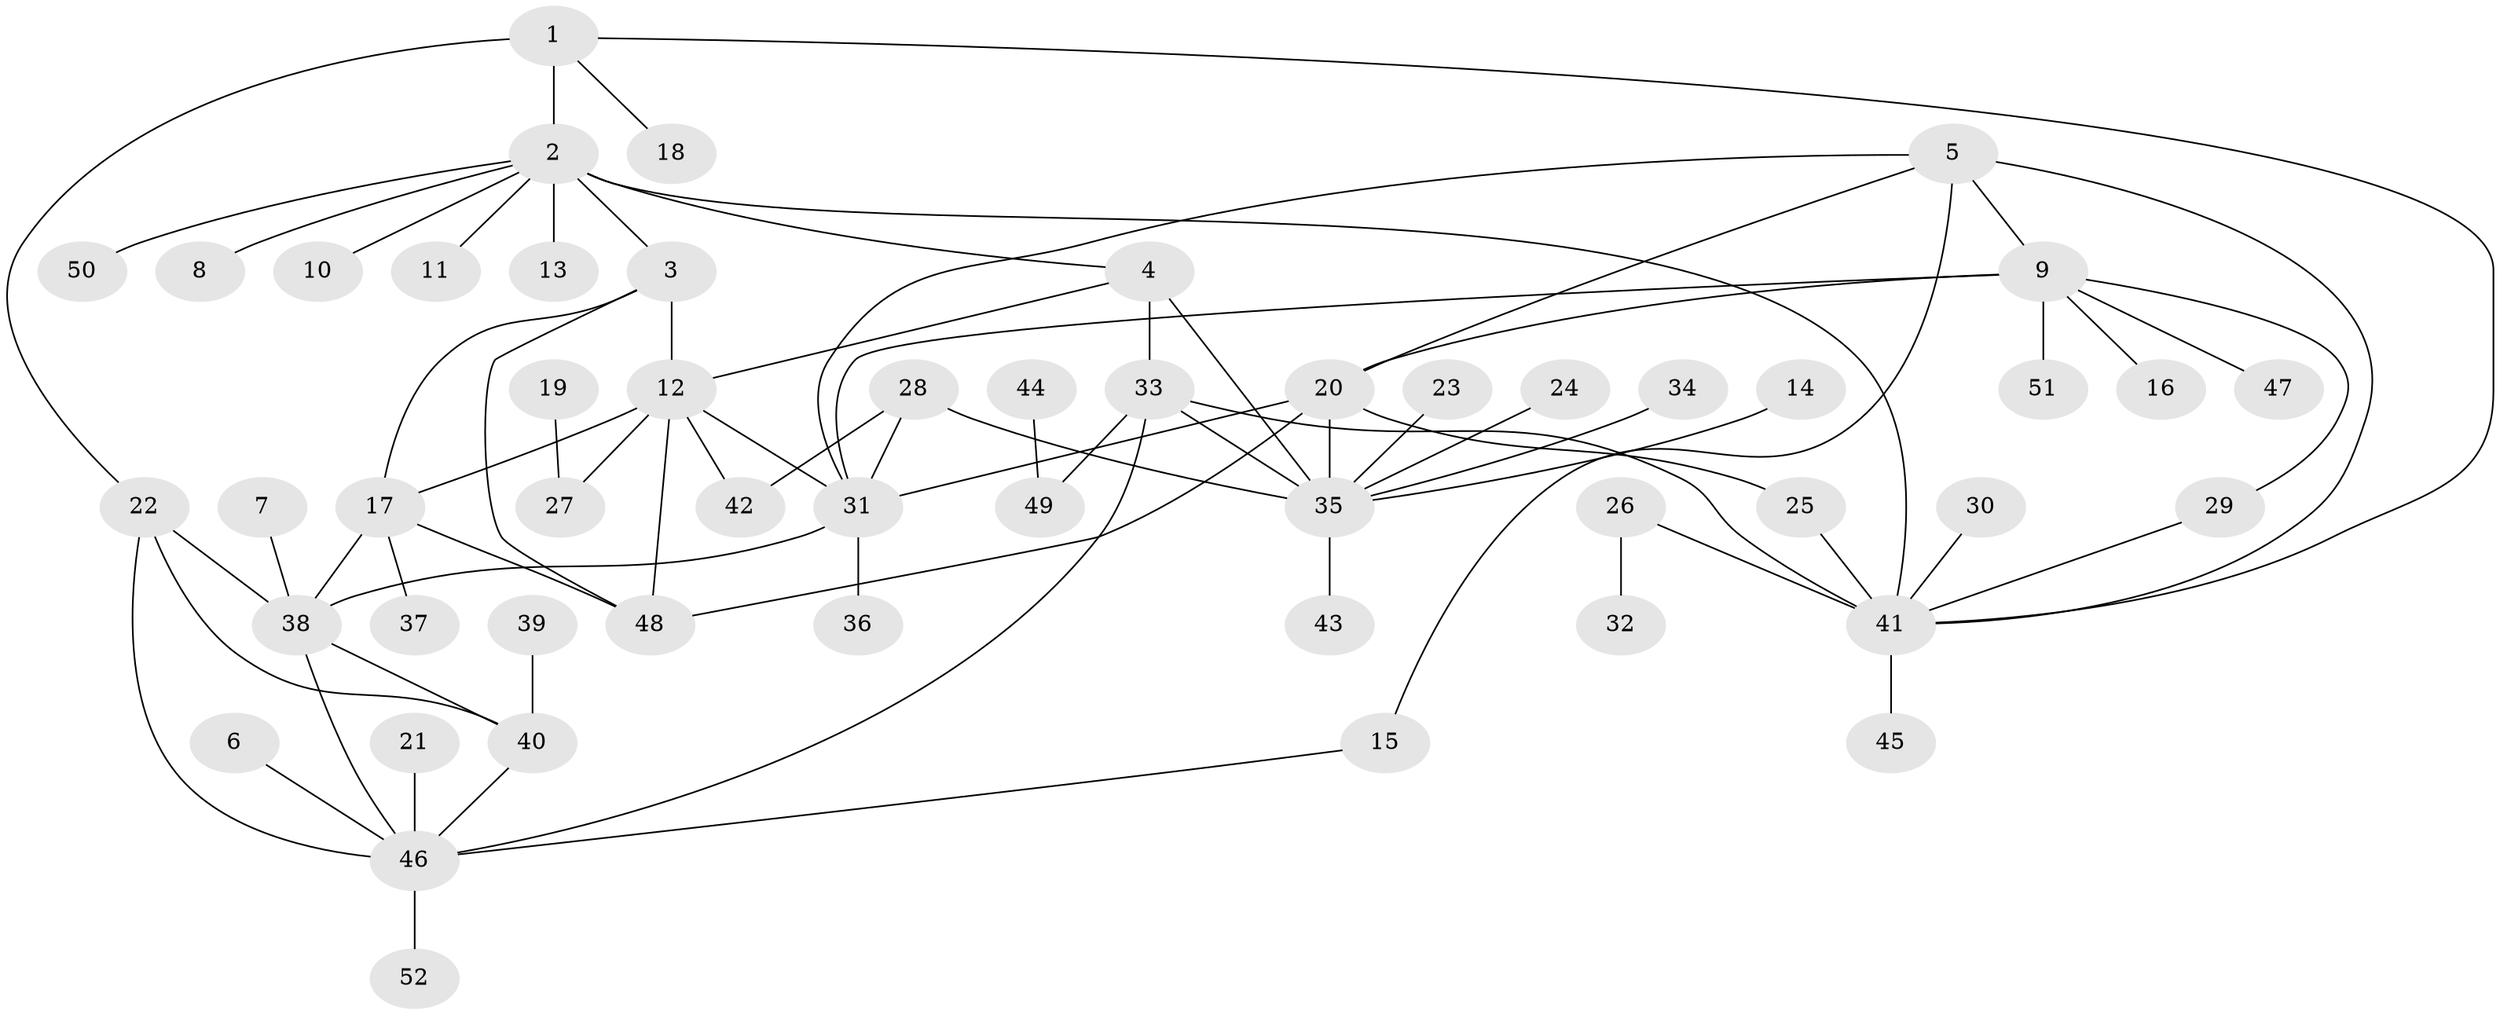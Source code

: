 // original degree distribution, {6: 0.06976744186046512, 9: 0.023255813953488372, 8: 0.03488372093023256, 10: 0.011627906976744186, 5: 0.023255813953488372, 3: 0.05813953488372093, 11: 0.023255813953488372, 4: 0.046511627906976744, 1: 0.5465116279069767, 2: 0.16279069767441862}
// Generated by graph-tools (version 1.1) at 2025/37/03/04/25 23:37:41]
// undirected, 52 vertices, 75 edges
graph export_dot {
  node [color=gray90,style=filled];
  1;
  2;
  3;
  4;
  5;
  6;
  7;
  8;
  9;
  10;
  11;
  12;
  13;
  14;
  15;
  16;
  17;
  18;
  19;
  20;
  21;
  22;
  23;
  24;
  25;
  26;
  27;
  28;
  29;
  30;
  31;
  32;
  33;
  34;
  35;
  36;
  37;
  38;
  39;
  40;
  41;
  42;
  43;
  44;
  45;
  46;
  47;
  48;
  49;
  50;
  51;
  52;
  1 -- 2 [weight=2.0];
  1 -- 18 [weight=1.0];
  1 -- 22 [weight=1.0];
  1 -- 41 [weight=1.0];
  2 -- 3 [weight=1.0];
  2 -- 4 [weight=1.0];
  2 -- 8 [weight=1.0];
  2 -- 10 [weight=1.0];
  2 -- 11 [weight=1.0];
  2 -- 13 [weight=1.0];
  2 -- 41 [weight=2.0];
  2 -- 50 [weight=1.0];
  3 -- 12 [weight=1.0];
  3 -- 17 [weight=1.0];
  3 -- 48 [weight=1.0];
  4 -- 12 [weight=1.0];
  4 -- 33 [weight=2.0];
  4 -- 35 [weight=2.0];
  5 -- 9 [weight=1.0];
  5 -- 15 [weight=1.0];
  5 -- 20 [weight=1.0];
  5 -- 31 [weight=1.0];
  5 -- 41 [weight=1.0];
  6 -- 46 [weight=1.0];
  7 -- 38 [weight=1.0];
  9 -- 16 [weight=1.0];
  9 -- 20 [weight=1.0];
  9 -- 29 [weight=1.0];
  9 -- 31 [weight=1.0];
  9 -- 47 [weight=1.0];
  9 -- 51 [weight=1.0];
  12 -- 17 [weight=1.0];
  12 -- 27 [weight=1.0];
  12 -- 31 [weight=1.0];
  12 -- 42 [weight=1.0];
  12 -- 48 [weight=1.0];
  14 -- 35 [weight=1.0];
  15 -- 46 [weight=1.0];
  17 -- 37 [weight=1.0];
  17 -- 38 [weight=1.0];
  17 -- 48 [weight=1.0];
  19 -- 27 [weight=1.0];
  20 -- 25 [weight=1.0];
  20 -- 31 [weight=1.0];
  20 -- 35 [weight=1.0];
  20 -- 48 [weight=1.0];
  21 -- 46 [weight=1.0];
  22 -- 38 [weight=1.0];
  22 -- 40 [weight=1.0];
  22 -- 46 [weight=1.0];
  23 -- 35 [weight=1.0];
  24 -- 35 [weight=1.0];
  25 -- 41 [weight=1.0];
  26 -- 32 [weight=1.0];
  26 -- 41 [weight=1.0];
  28 -- 31 [weight=1.0];
  28 -- 35 [weight=1.0];
  28 -- 42 [weight=1.0];
  29 -- 41 [weight=1.0];
  30 -- 41 [weight=1.0];
  31 -- 36 [weight=1.0];
  31 -- 38 [weight=1.0];
  33 -- 35 [weight=1.0];
  33 -- 41 [weight=1.0];
  33 -- 46 [weight=1.0];
  33 -- 49 [weight=1.0];
  34 -- 35 [weight=1.0];
  35 -- 43 [weight=1.0];
  38 -- 40 [weight=1.0];
  38 -- 46 [weight=1.0];
  39 -- 40 [weight=1.0];
  40 -- 46 [weight=1.0];
  41 -- 45 [weight=1.0];
  44 -- 49 [weight=1.0];
  46 -- 52 [weight=1.0];
}
